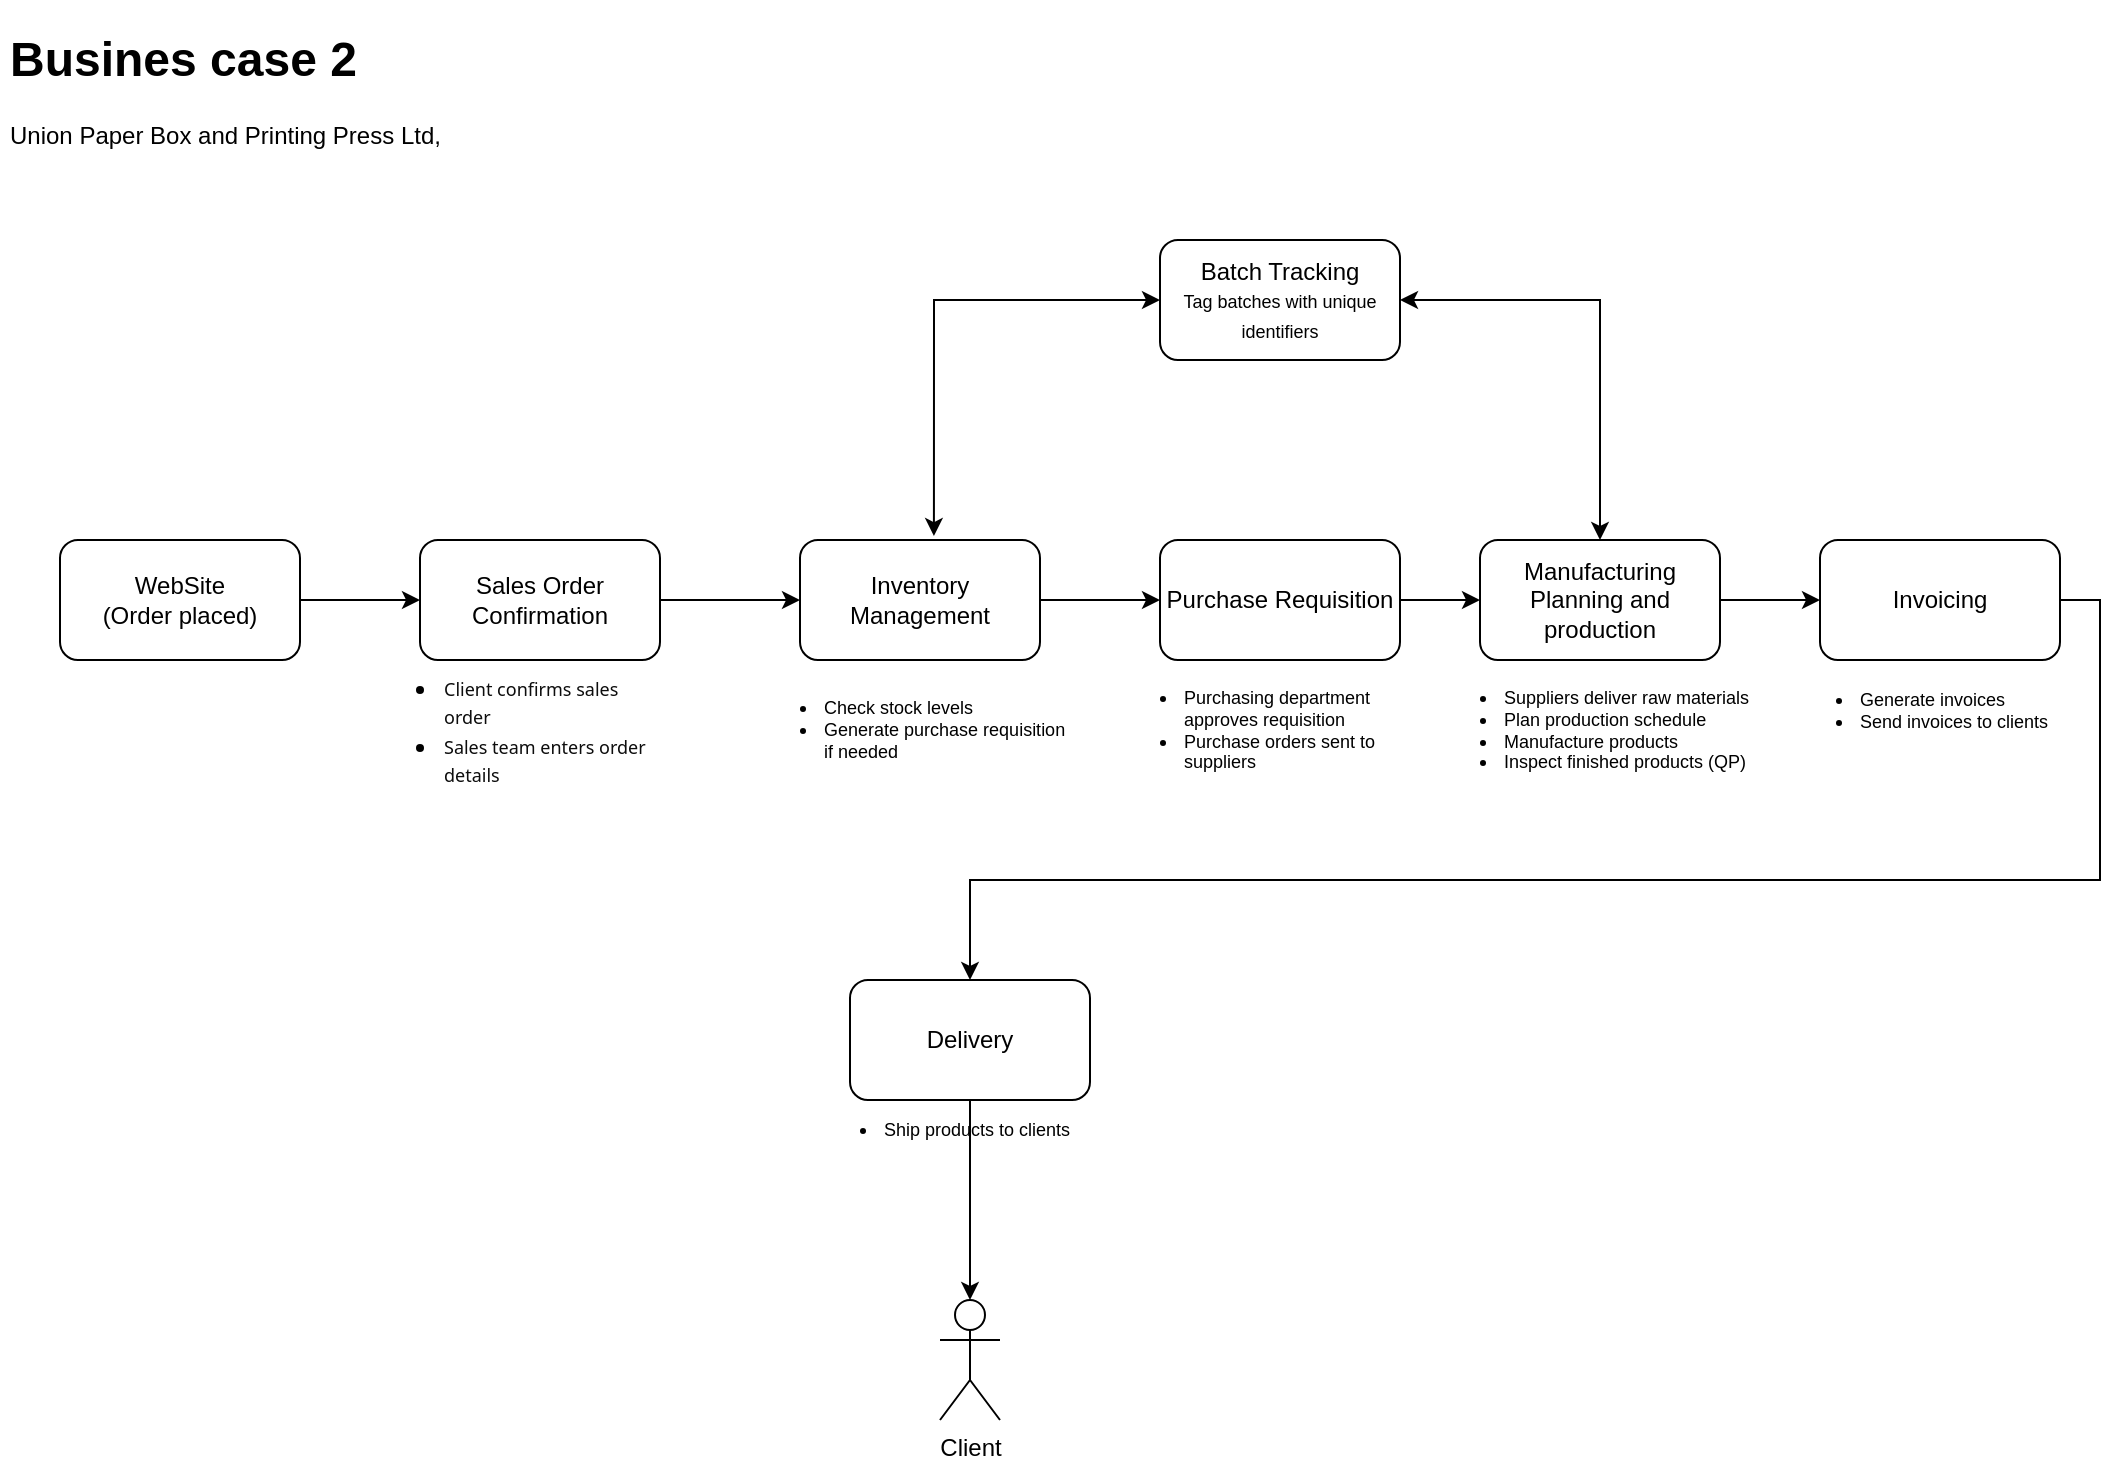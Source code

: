<mxfile version="23.1.2" type="github">
  <diagram name="Page-1" id="cSCUYsurBvRqZyjOfCuI">
    <mxGraphModel dx="1331" dy="737" grid="1" gridSize="10" guides="1" tooltips="1" connect="1" arrows="1" fold="1" page="1" pageScale="1" pageWidth="1169" pageHeight="827" math="0" shadow="0">
      <root>
        <mxCell id="0" />
        <mxCell id="1" parent="0" />
        <mxCell id="OjhVu05yJqxauQ-d9Z52-17" style="edgeStyle=orthogonalEdgeStyle;rounded=0;orthogonalLoop=1;jettySize=auto;html=1;" edge="1" parent="1" source="OjhVu05yJqxauQ-d9Z52-1" target="OjhVu05yJqxauQ-d9Z52-2">
          <mxGeometry relative="1" as="geometry" />
        </mxCell>
        <mxCell id="OjhVu05yJqxauQ-d9Z52-1" value="WebSite&lt;br&gt;(Order placed)" style="rounded=1;whiteSpace=wrap;html=1;" vertex="1" parent="1">
          <mxGeometry x="70" y="270" width="120" height="60" as="geometry" />
        </mxCell>
        <mxCell id="OjhVu05yJqxauQ-d9Z52-18" style="edgeStyle=orthogonalEdgeStyle;rounded=0;orthogonalLoop=1;jettySize=auto;html=1;entryX=0;entryY=0.5;entryDx=0;entryDy=0;" edge="1" parent="1" source="OjhVu05yJqxauQ-d9Z52-2" target="OjhVu05yJqxauQ-d9Z52-4">
          <mxGeometry relative="1" as="geometry" />
        </mxCell>
        <mxCell id="OjhVu05yJqxauQ-d9Z52-2" value="Sales Order Confirmation" style="rounded=1;whiteSpace=wrap;html=1;" vertex="1" parent="1">
          <mxGeometry x="250" y="270" width="120" height="60" as="geometry" />
        </mxCell>
        <mxCell id="OjhVu05yJqxauQ-d9Z52-3" value="&lt;ul&gt;&lt;li&gt;&lt;span style=&quot;background-color: rgb(255, 255, 255); color: rgb(13, 13, 13); font-family: Söhne, ui-sans-serif, system-ui, -apple-system, &amp;quot;Segoe UI&amp;quot;, Roboto, Ubuntu, Cantarell, &amp;quot;Noto Sans&amp;quot;, sans-serif, &amp;quot;Helvetica Neue&amp;quot;, Arial, &amp;quot;Apple Color Emoji&amp;quot;, &amp;quot;Segoe UI Emoji&amp;quot;, &amp;quot;Segoe UI Symbol&amp;quot;, &amp;quot;Noto Color Emoji&amp;quot;; font-size: 9px;&quot;&gt;Client confirms sales order&lt;/span&gt;&lt;/li&gt;&lt;li&gt;&lt;span style=&quot;background-color: rgb(255, 255, 255); color: rgb(13, 13, 13); font-family: Söhne, ui-sans-serif, system-ui, -apple-system, &amp;quot;Segoe UI&amp;quot;, Roboto, Ubuntu, Cantarell, &amp;quot;Noto Sans&amp;quot;, sans-serif, &amp;quot;Helvetica Neue&amp;quot;, Arial, &amp;quot;Apple Color Emoji&amp;quot;, &amp;quot;Segoe UI Emoji&amp;quot;, &amp;quot;Segoe UI Symbol&amp;quot;, &amp;quot;Noto Color Emoji&amp;quot;; font-size: 9px;&quot;&gt;Sales team enters order details&lt;/span&gt;&lt;/li&gt;&lt;/ul&gt;" style="text;html=1;strokeColor=none;fillColor=none;align=left;verticalAlign=middle;whiteSpace=wrap;rounded=0;" vertex="1" parent="1">
          <mxGeometry x="220" y="340" width="150" height="50" as="geometry" />
        </mxCell>
        <mxCell id="OjhVu05yJqxauQ-d9Z52-19" style="edgeStyle=orthogonalEdgeStyle;rounded=0;orthogonalLoop=1;jettySize=auto;html=1;" edge="1" parent="1" source="OjhVu05yJqxauQ-d9Z52-4" target="OjhVu05yJqxauQ-d9Z52-6">
          <mxGeometry relative="1" as="geometry" />
        </mxCell>
        <mxCell id="OjhVu05yJqxauQ-d9Z52-4" value="Inventory Management" style="rounded=1;whiteSpace=wrap;html=1;" vertex="1" parent="1">
          <mxGeometry x="440" y="270" width="120" height="60" as="geometry" />
        </mxCell>
        <mxCell id="OjhVu05yJqxauQ-d9Z52-5" value="&lt;ul style=&quot;font-size: 9px;&quot;&gt;&lt;li&gt;&lt;span style=&quot;background-color: initial;&quot;&gt;Check stock levels&lt;/span&gt;&lt;/li&gt;&lt;li&gt;&lt;span style=&quot;background-color: initial;&quot;&gt;Generate purchase requisition if needed&lt;/span&gt;&lt;/li&gt;&lt;/ul&gt;" style="text;html=1;strokeColor=none;fillColor=none;align=left;verticalAlign=middle;whiteSpace=wrap;rounded=0;" vertex="1" parent="1">
          <mxGeometry x="410" y="340" width="165" height="50" as="geometry" />
        </mxCell>
        <mxCell id="OjhVu05yJqxauQ-d9Z52-20" style="edgeStyle=orthogonalEdgeStyle;rounded=0;orthogonalLoop=1;jettySize=auto;html=1;entryX=0;entryY=0.5;entryDx=0;entryDy=0;" edge="1" parent="1" source="OjhVu05yJqxauQ-d9Z52-6" target="OjhVu05yJqxauQ-d9Z52-8">
          <mxGeometry relative="1" as="geometry" />
        </mxCell>
        <mxCell id="OjhVu05yJqxauQ-d9Z52-6" value="Purchase Requisition" style="rounded=1;whiteSpace=wrap;html=1;" vertex="1" parent="1">
          <mxGeometry x="620" y="270" width="120" height="60" as="geometry" />
        </mxCell>
        <mxCell id="OjhVu05yJqxauQ-d9Z52-7" value="&lt;ul style=&quot;font-size: 9px;&quot;&gt;&lt;li&gt;&lt;span style=&quot;background-color: initial;&quot;&gt;Purchasing department approves requisition&lt;/span&gt;&lt;/li&gt;&lt;li&gt;&lt;span style=&quot;background-color: initial;&quot;&gt;Purchase orders sent to suppliers&lt;/span&gt;&lt;/li&gt;&lt;/ul&gt;" style="text;html=1;strokeColor=none;fillColor=none;align=left;verticalAlign=middle;whiteSpace=wrap;rounded=0;" vertex="1" parent="1">
          <mxGeometry x="590" y="340" width="165" height="50" as="geometry" />
        </mxCell>
        <mxCell id="OjhVu05yJqxauQ-d9Z52-21" style="edgeStyle=orthogonalEdgeStyle;rounded=0;orthogonalLoop=1;jettySize=auto;html=1;entryX=0;entryY=0.5;entryDx=0;entryDy=0;" edge="1" parent="1" source="OjhVu05yJqxauQ-d9Z52-8" target="OjhVu05yJqxauQ-d9Z52-10">
          <mxGeometry relative="1" as="geometry" />
        </mxCell>
        <mxCell id="OjhVu05yJqxauQ-d9Z52-8" value="Manufacturing Planning and production" style="rounded=1;whiteSpace=wrap;html=1;" vertex="1" parent="1">
          <mxGeometry x="780" y="270" width="120" height="60" as="geometry" />
        </mxCell>
        <mxCell id="OjhVu05yJqxauQ-d9Z52-9" value="&lt;ul style=&quot;font-size: 9px;&quot;&gt;&lt;li&gt;Suppliers deliver raw materials&lt;br&gt;&lt;/li&gt;&lt;li&gt;Plan production schedule&lt;br&gt;&lt;/li&gt;&lt;li&gt;Manufacture products&lt;br&gt;&lt;/li&gt;&lt;li&gt;Inspect finished products (QP)&lt;br&gt;&lt;/li&gt;&lt;/ul&gt;" style="text;html=1;strokeColor=none;fillColor=none;align=left;verticalAlign=middle;whiteSpace=wrap;rounded=0;" vertex="1" parent="1">
          <mxGeometry x="750" y="340" width="165" height="50" as="geometry" />
        </mxCell>
        <mxCell id="OjhVu05yJqxauQ-d9Z52-22" style="edgeStyle=orthogonalEdgeStyle;rounded=0;orthogonalLoop=1;jettySize=auto;html=1;" edge="1" parent="1" source="OjhVu05yJqxauQ-d9Z52-10" target="OjhVu05yJqxauQ-d9Z52-12">
          <mxGeometry relative="1" as="geometry">
            <Array as="points">
              <mxPoint x="1090" y="300" />
              <mxPoint x="1090" y="440" />
              <mxPoint x="525" y="440" />
            </Array>
          </mxGeometry>
        </mxCell>
        <mxCell id="OjhVu05yJqxauQ-d9Z52-10" value="Invoicing" style="rounded=1;whiteSpace=wrap;html=1;" vertex="1" parent="1">
          <mxGeometry x="950" y="270" width="120" height="60" as="geometry" />
        </mxCell>
        <mxCell id="OjhVu05yJqxauQ-d9Z52-11" value="&lt;ul style=&quot;font-size: 9px;&quot;&gt;&lt;li&gt;&lt;span style=&quot;background-color: initial;&quot;&gt;Generate invoices&lt;/span&gt;&lt;/li&gt;&lt;li&gt;&lt;span style=&quot;background-color: initial;&quot;&gt;Send invoices to clients&lt;/span&gt;&lt;/li&gt;&lt;/ul&gt;" style="text;html=1;strokeColor=none;fillColor=none;align=left;verticalAlign=middle;whiteSpace=wrap;rounded=0;" vertex="1" parent="1">
          <mxGeometry x="927.5" y="330" width="165" height="50" as="geometry" />
        </mxCell>
        <mxCell id="OjhVu05yJqxauQ-d9Z52-23" style="edgeStyle=orthogonalEdgeStyle;rounded=0;orthogonalLoop=1;jettySize=auto;html=1;" edge="1" parent="1" source="OjhVu05yJqxauQ-d9Z52-12" target="OjhVu05yJqxauQ-d9Z52-14">
          <mxGeometry relative="1" as="geometry" />
        </mxCell>
        <mxCell id="OjhVu05yJqxauQ-d9Z52-12" value="Delivery" style="rounded=1;whiteSpace=wrap;html=1;" vertex="1" parent="1">
          <mxGeometry x="465" y="490" width="120" height="60" as="geometry" />
        </mxCell>
        <mxCell id="OjhVu05yJqxauQ-d9Z52-13" value="&lt;ul style=&quot;font-size: 9px;&quot;&gt;&lt;li style=&quot;font-size: 9px;&quot;&gt;Ship products to clients&lt;br style=&quot;font-size: 9px;&quot;&gt;&lt;/li&gt;&lt;/ul&gt;" style="text;html=1;strokeColor=none;fillColor=none;align=left;verticalAlign=middle;whiteSpace=wrap;rounded=0;fontSize=9;" vertex="1" parent="1">
          <mxGeometry x="440" y="540" width="165" height="50" as="geometry" />
        </mxCell>
        <mxCell id="OjhVu05yJqxauQ-d9Z52-14" value="Client" style="shape=umlActor;verticalLabelPosition=bottom;verticalAlign=top;html=1;outlineConnect=0;" vertex="1" parent="1">
          <mxGeometry x="510" y="650" width="30" height="60" as="geometry" />
        </mxCell>
        <mxCell id="OjhVu05yJqxauQ-d9Z52-15" value="Batch Tracking&lt;br&gt;&lt;font style=&quot;font-size: 9px;&quot;&gt;Tag batches with unique identifiers&lt;/font&gt;" style="rounded=1;whiteSpace=wrap;html=1;" vertex="1" parent="1">
          <mxGeometry x="620" y="120" width="120" height="60" as="geometry" />
        </mxCell>
        <mxCell id="OjhVu05yJqxauQ-d9Z52-27" value="" style="endArrow=classic;startArrow=classic;html=1;rounded=0;exitX=0.558;exitY=-0.033;exitDx=0;exitDy=0;exitPerimeter=0;" edge="1" parent="1" source="OjhVu05yJqxauQ-d9Z52-4">
          <mxGeometry width="50" height="50" relative="1" as="geometry">
            <mxPoint x="490" y="230" as="sourcePoint" />
            <mxPoint x="620" y="150" as="targetPoint" />
            <Array as="points">
              <mxPoint x="507" y="150" />
            </Array>
          </mxGeometry>
        </mxCell>
        <mxCell id="OjhVu05yJqxauQ-d9Z52-28" value="" style="endArrow=classic;startArrow=classic;html=1;rounded=0;entryX=1;entryY=0.5;entryDx=0;entryDy=0;exitX=0.5;exitY=0;exitDx=0;exitDy=0;" edge="1" parent="1" source="OjhVu05yJqxauQ-d9Z52-8" target="OjhVu05yJqxauQ-d9Z52-15">
          <mxGeometry width="50" height="50" relative="1" as="geometry">
            <mxPoint x="830" y="200" as="sourcePoint" />
            <mxPoint x="880" y="150" as="targetPoint" />
            <Array as="points">
              <mxPoint x="840" y="150" />
            </Array>
          </mxGeometry>
        </mxCell>
        <mxCell id="OjhVu05yJqxauQ-d9Z52-29" value="&lt;h1&gt;Busines case 2&lt;/h1&gt;&lt;div&gt;Union Paper Box and Printing Press Ltd,&lt;/div&gt;&lt;p&gt;&lt;br&gt;&lt;/p&gt;" style="text;html=1;strokeColor=none;fillColor=none;spacing=5;spacingTop=-20;whiteSpace=wrap;overflow=hidden;rounded=0;" vertex="1" parent="1">
          <mxGeometry x="40" y="10" width="250" height="120" as="geometry" />
        </mxCell>
      </root>
    </mxGraphModel>
  </diagram>
</mxfile>
